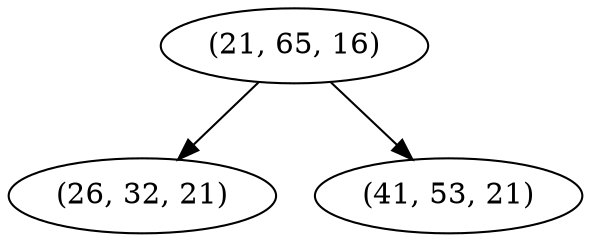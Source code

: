 digraph tree {
    "(21, 65, 16)";
    "(26, 32, 21)";
    "(41, 53, 21)";
    "(21, 65, 16)" -> "(26, 32, 21)";
    "(21, 65, 16)" -> "(41, 53, 21)";
}

